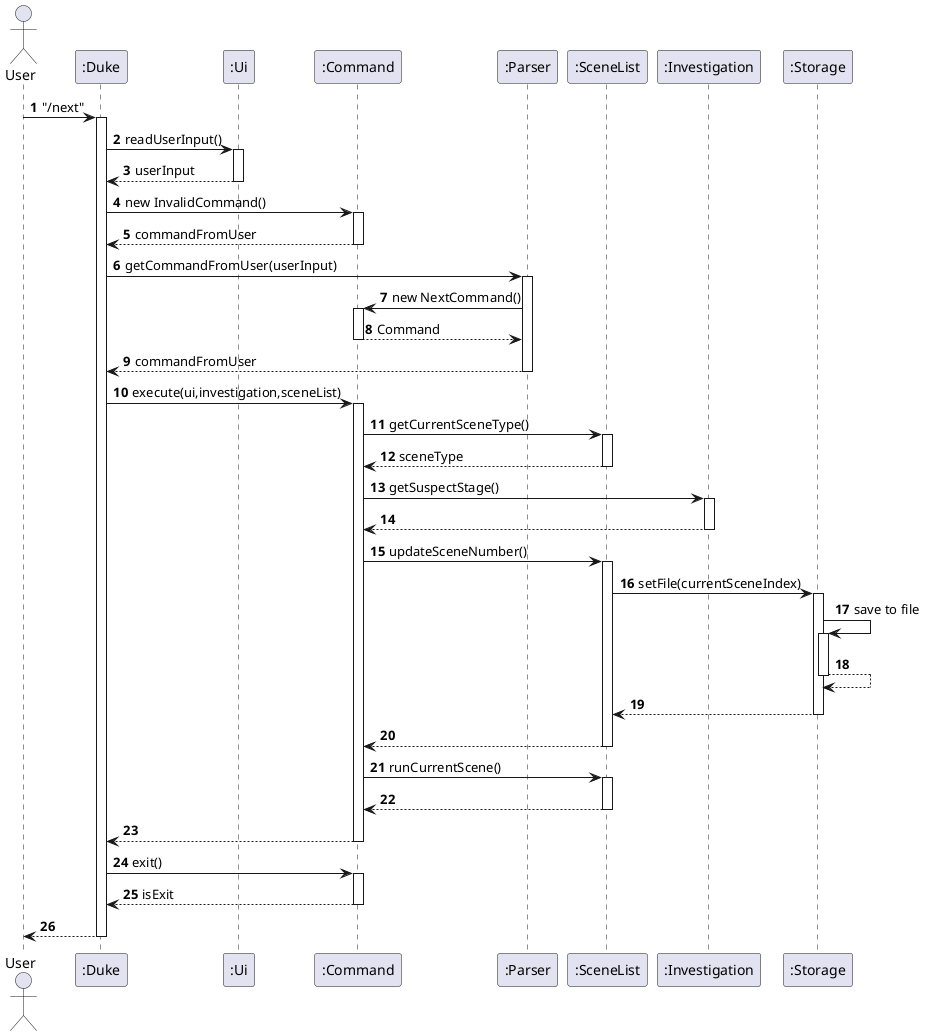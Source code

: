 @startuml
'https://plantuml.com/sequence-diagram

autonumber

actor User
User -> ":Duke": "/next"
activate ":Duke"
":Duke" -> ":Ui": readUserInput()
activate ":Ui"
":Duke" <-- ":Ui": userInput
deactivate ":Ui"
":Duke" -> ":Command": new InvalidCommand()
activate ":Command"
":Duke" <-- ":Command": commandFromUser
deactivate ":Command"
":Duke" -> ":Parser": getCommandFromUser(userInput)
activate ":Parser"
":Parser" -> ":Command": new NextCommand()
activate ":Command"
":Parser" <-- ":Command": Command
deactivate ":Command"
":Duke" <-- ":Parser": commandFromUser
deactivate ":Parser"
":Duke" -> ":Command": execute(ui,investigation,sceneList)
activate ":Command"
":Command" -> ":SceneList": getCurrentSceneType()
activate ":SceneList"
":Command" <-- ":SceneList": sceneType
deactivate ":SceneList"
":Command" -> ":Investigation": getSuspectStage()
activate ":Investigation"
":Command" <-- ":Investigation"
deactivate ":Investigation"
":Command" -> ":SceneList": updateSceneNumber()
activate ":SceneList"
":SceneList" -> ":Storage": setFile(currentSceneIndex)
activate ":Storage"
":Storage" -> ":Storage": save to file
activate ":Storage"
return
":SceneList" <-- ":Storage"
deactivate ":Storage"
":Command" <-- ":SceneList"
deactivate ":SceneList"
":Command" -> ":SceneList": runCurrentScene()
activate ":SceneList"
":Command" <-- ":SceneList"
deactivate ":SceneList"
":Duke" <-- ":Command"
deactivate ":Command"
":Duke" -> ":Command": exit()
activate ":Command"
":Duke" <-- ":Command": isExit
deactivate ":Command"
User <-- ":Duke"
deactivate ":Duke"

@enduml